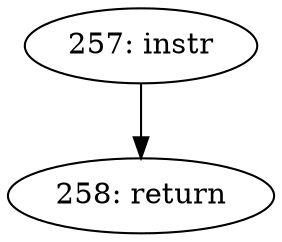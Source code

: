 digraph CFG_sk_memory_allocated {
257 [label="257: instr"]
	257 -> 258
258 [label="258: return"]
	
}
